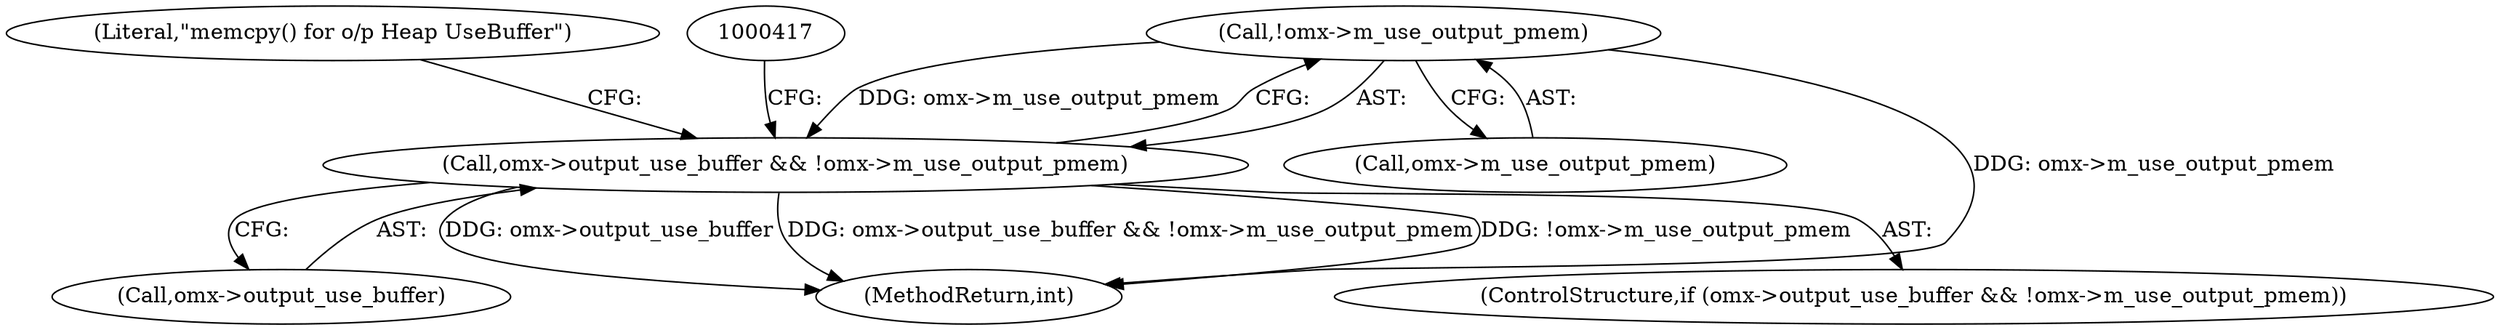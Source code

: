 digraph "1_Android_7558d03e6498e970b761aa44fff6b2c659202d95_3@del" {
"1000377" [label="(Call,!omx->m_use_output_pmem)"];
"1000373" [label="(Call,omx->output_use_buffer && !omx->m_use_output_pmem)"];
"1000378" [label="(Call,omx->m_use_output_pmem)"];
"1000377" [label="(Call,!omx->m_use_output_pmem)"];
"1000374" [label="(Call,omx->output_use_buffer)"];
"1000372" [label="(ControlStructure,if (omx->output_use_buffer && !omx->m_use_output_pmem))"];
"1000445" [label="(MethodReturn,int)"];
"1000383" [label="(Literal,\"memcpy() for o/p Heap UseBuffer\")"];
"1000373" [label="(Call,omx->output_use_buffer && !omx->m_use_output_pmem)"];
"1000377" -> "1000373"  [label="AST: "];
"1000377" -> "1000378"  [label="CFG: "];
"1000378" -> "1000377"  [label="AST: "];
"1000373" -> "1000377"  [label="CFG: "];
"1000377" -> "1000445"  [label="DDG: omx->m_use_output_pmem"];
"1000377" -> "1000373"  [label="DDG: omx->m_use_output_pmem"];
"1000373" -> "1000372"  [label="AST: "];
"1000373" -> "1000374"  [label="CFG: "];
"1000374" -> "1000373"  [label="AST: "];
"1000383" -> "1000373"  [label="CFG: "];
"1000417" -> "1000373"  [label="CFG: "];
"1000373" -> "1000445"  [label="DDG: omx->output_use_buffer && !omx->m_use_output_pmem"];
"1000373" -> "1000445"  [label="DDG: !omx->m_use_output_pmem"];
"1000373" -> "1000445"  [label="DDG: omx->output_use_buffer"];
}
